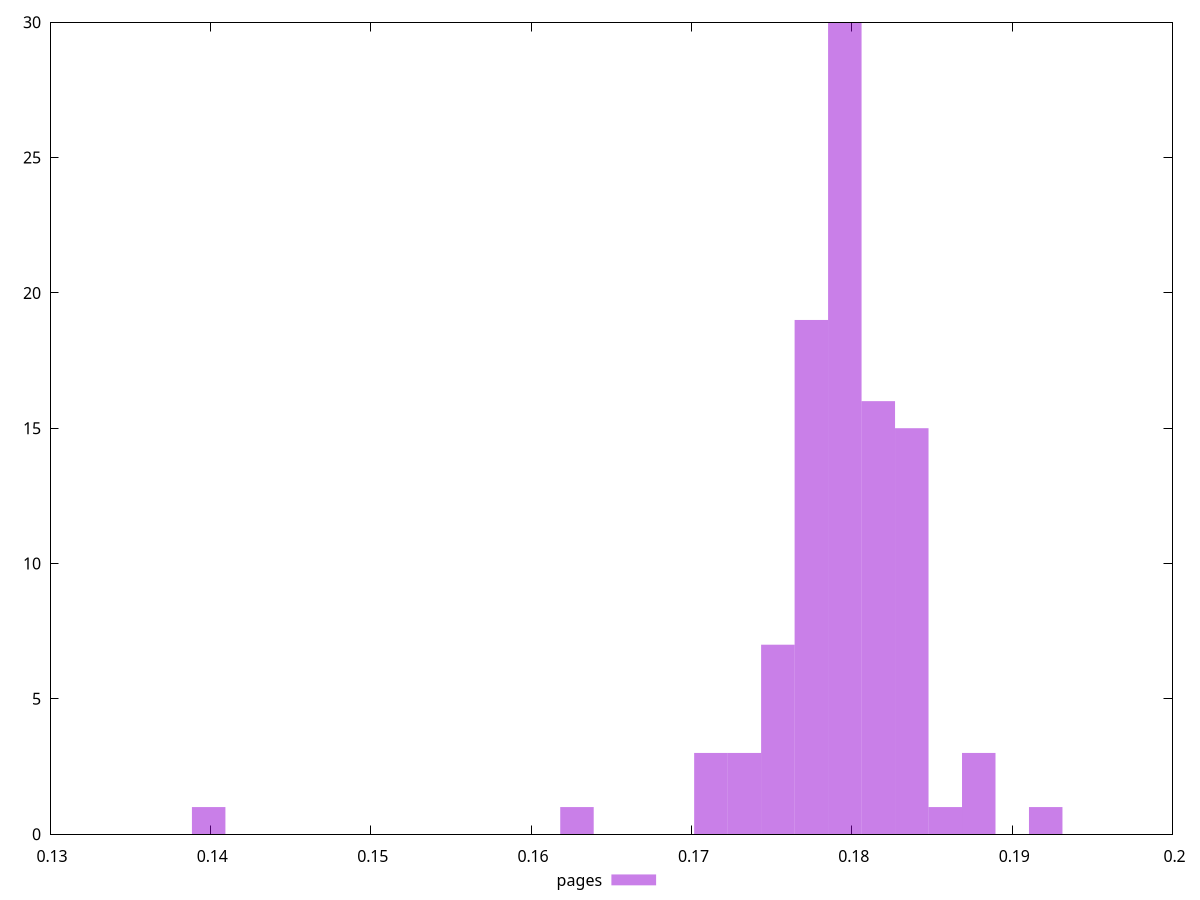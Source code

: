 $_pages <<EOF
0.13989435079795898 1
0.17747790772875394 19
0.1795658831137981 30
0.18165385849884225 16
0.17121398157362144 3
0.18374183388388643 15
0.1733019569586656 3
0.18791778465397474 3
0.17538993234370975 7
0.18582980926893058 1
0.16286208003344477 1
0.19209373542406308 1
EOF
set key outside below
set terminal pngcairo
set output "report_00006_2020-11-02T20-21-41.718Z/interactive/pages//hist.png"
set yrange [0:30]
set boxwidth 0.002087975385044164
set style fill transparent solid 0.5 noborder
plot $_pages title "pages" with boxes ,